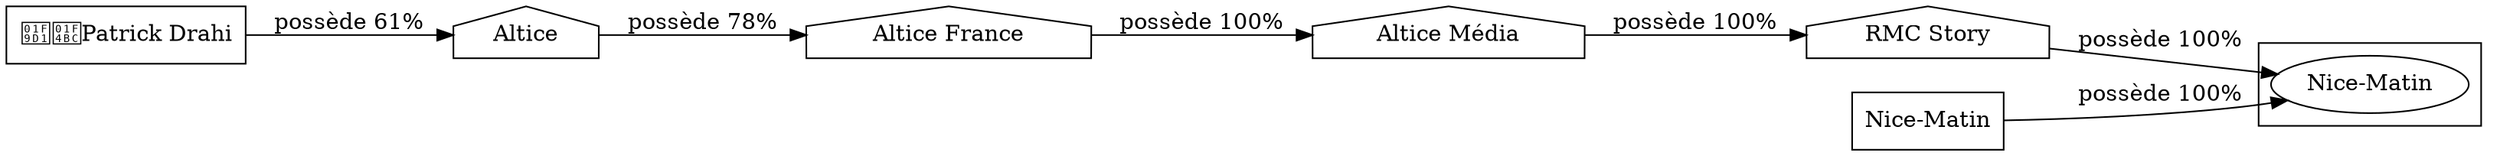 digraph {
  rankdir=LR;
  subgraph roots {
    
      "patrick-drahi-56"[label="🧑‍💼Patrick Drahi" shape=box]
    
      "nice-matin-328"[label="Nice-Matin" shape=box]
    
  }

  
    "rmc-story-327"[label="RMC Story" shape=house]
  
    "altice-media-61"[label="Altice Média" shape=house]
  
    "altice-france-58"[label="Altice France" shape=house]
  
    "altice-57"[label="Altice" shape=house]
  

  subgraph clusterLeaves {
    
      "nice-matin-281"[label="Nice-Matin"]
    
  }

  
    "rmc-story-327" -> "nice-matin-281" [
      label="possède 100%"
    ]
  
    "altice-media-61" -> "rmc-story-327" [
      label="possède 100%"
    ]
  
    "altice-france-58" -> "altice-media-61" [
      label="possède 100%"
    ]
  
    "altice-57" -> "altice-france-58" [
      label="possède 78%"
    ]
  
    "patrick-drahi-56" -> "altice-57" [
      label="possède 61%"
    ]
  
    "nice-matin-328" -> "nice-matin-281" [
      label="possède 100%"
    ]
  
}
